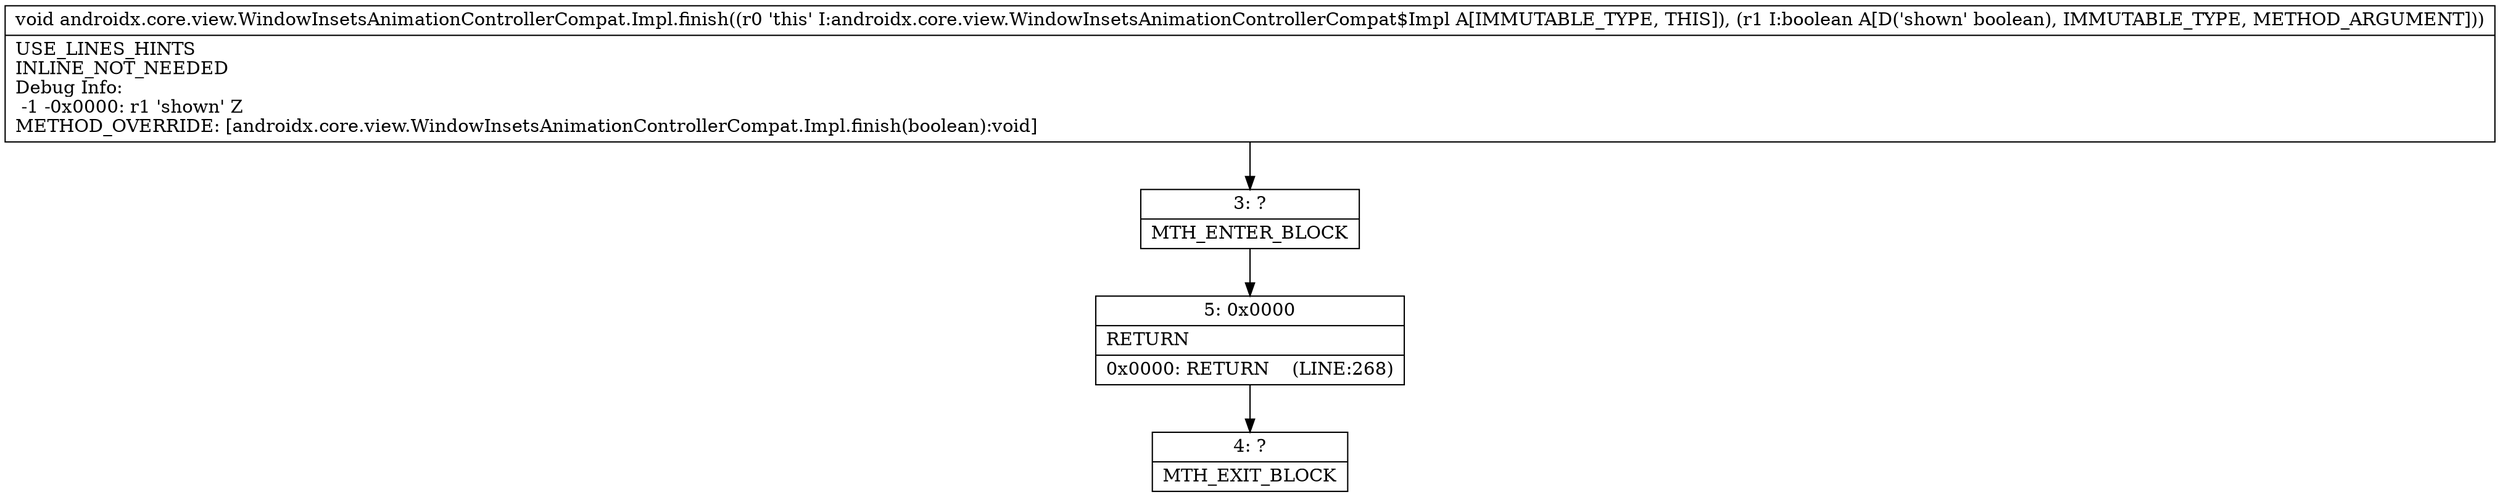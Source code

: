 digraph "CFG forandroidx.core.view.WindowInsetsAnimationControllerCompat.Impl.finish(Z)V" {
Node_3 [shape=record,label="{3\:\ ?|MTH_ENTER_BLOCK\l}"];
Node_5 [shape=record,label="{5\:\ 0x0000|RETURN\l|0x0000: RETURN    (LINE:268)\l}"];
Node_4 [shape=record,label="{4\:\ ?|MTH_EXIT_BLOCK\l}"];
MethodNode[shape=record,label="{void androidx.core.view.WindowInsetsAnimationControllerCompat.Impl.finish((r0 'this' I:androidx.core.view.WindowInsetsAnimationControllerCompat$Impl A[IMMUTABLE_TYPE, THIS]), (r1 I:boolean A[D('shown' boolean), IMMUTABLE_TYPE, METHOD_ARGUMENT]))  | USE_LINES_HINTS\lINLINE_NOT_NEEDED\lDebug Info:\l  \-1 \-0x0000: r1 'shown' Z\lMETHOD_OVERRIDE: [androidx.core.view.WindowInsetsAnimationControllerCompat.Impl.finish(boolean):void]\l}"];
MethodNode -> Node_3;Node_3 -> Node_5;
Node_5 -> Node_4;
}

